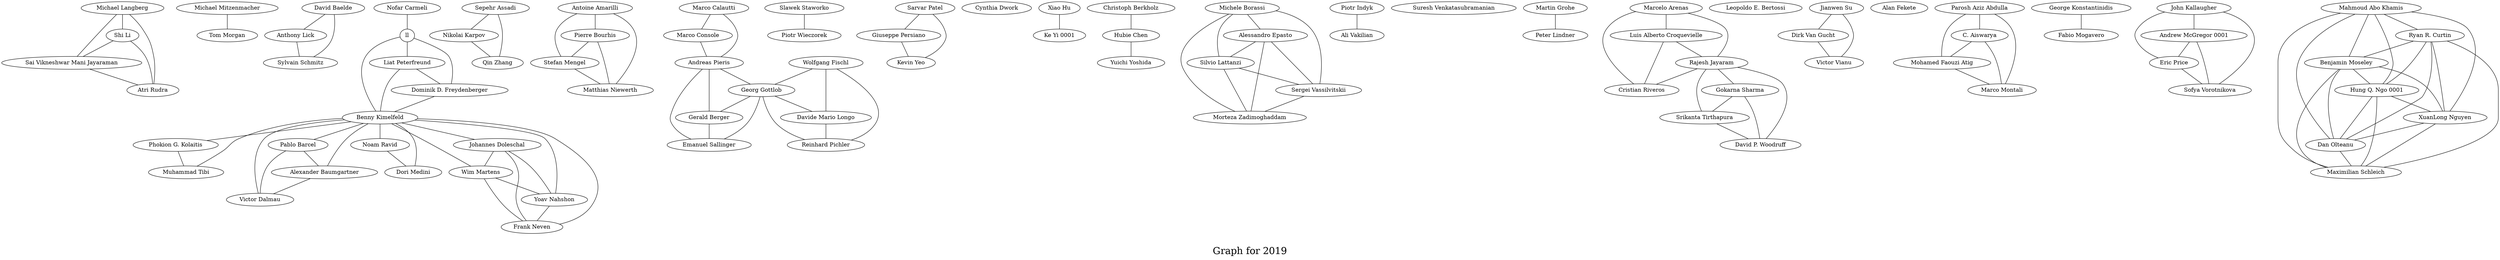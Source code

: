 /*****
Graph for 2019
*****/

graph G {
  graph [splines=true overlap=false]
  node  [shape=ellipse, width=0.3, height=0.3]
  0 [label="Michael Langberg"];
  1 [label="Shi Li"];
  2 [label="Sai Vikneshwar Mani Jayaraman"];
  3 [label="Atri Rudra"];
  4 [label="Michael Mitzenmacher"];
  5 [label="Tom Morgan"];
  6 [label="David Baelde"];
  7 [label="Anthony Lick"];
  8 [label="Sylvain Schmitz"];
  9 [label="Nofar Carmeli"];
  10 [label="ll"];
  11 [label="Sepehr Assadi"];
  12 [label="Nikolai Karpov"];
  13 [label="Qin Zhang"];
  14 [label="Antoine Amarilli"];
  15 [label="Pierre Bourhis"];
  16 [label="Stefan Mengel"];
  17 [label="Matthias Niewerth"];
  18 [label="Marco Calautti"];
  19 [label="Marco Console"];
  20 [label="Andreas Pieris"];
  21 [label="Slawek Staworko"];
  22 [label="Piotr Wieczorek"];
  23 [label="Sarvar Patel"];
  24 [label="Giuseppe Persiano"];
  25 [label="Kevin Yeo"];
  26 [label="Cynthia Dwork"];
  27 [label="Xiao Hu"];
  28 [label="Ke Yi 0001"];
  29 [label="Liat Peterfreund"];
  30 [label="Dominik D. Freydenberger"];
  31 [label="Benny Kimelfeld"];
  32 [label="Christoph Berkholz"];
  33 [label="Hubie Chen"];
  34 [label="Phokion G. Kolaitis"];
  35 [label="Muhammad Tibi"];
  36 [label="Pablo Barcel"];
  37 [label="Alexander Baumgartner"];
  38 [label="Victor Dalmau"];
  39 [label="Michele Borassi"];
  40 [label="Alessandro Epasto"];
  41 [label="Silvio Lattanzi"];
  42 [label="Sergei Vassilvitskii"];
  43 [label="Morteza Zadimoghaddam"];
  44 [label="Wolfgang Fischl"];
  45 [label="Georg Gottlob"];
  46 [label="Davide Mario Longo"];
  47 [label="Reinhard Pichler"];
  48 [label="Noam Ravid"];
  49 [label="Dori Medini"];
  50 [label="Piotr Indyk"];
  51 [label="Ali Vakilian"];
  52 [label="Suresh Venkatasubramanian"];
  53 [label="Martin Grohe"];
  54 [label="Peter Lindner"];
  55 [label="Marcelo Arenas"];
  56 [label="Luis Alberto Croquevielle"];
  57 [label="Rajesh Jayaram"];
  58 [label="Cristian Riveros"];
  59 [label="Gokarna Sharma"];
  60 [label="Srikanta Tirthapura"];
  61 [label="David P. Woodruff"];
  62 [label="Yuichi Yoshida"];
  63 [label="Gerald Berger"];
  64 [label="Emanuel Sallinger"];
  65 [label="Leopoldo E. Bertossi"];
  66 [label="Jianwen Su"];
  67 [label="Dirk Van Gucht"];
  68 [label="Victor Vianu"];
  69 [label="Alan Fekete"];
  70 [label="Parosh Aziz Abdulla"];
  71 [label="C. Aiswarya"];
  72 [label="Mohamed Faouzi Atig"];
  73 [label="Marco Montali"];
  74 [label="George Konstantinidis"];
  75 [label="Fabio Mogavero"];
  76 [label="John Kallaugher"];
  77 [label="Andrew McGregor 0001"];
  78 [label="Eric Price"];
  79 [label="Sofya Vorotnikova"];
  80 [label="Johannes Doleschal"];
  81 [label="Wim Martens"];
  82 [label="Yoav Nahshon"];
  83 [label="Frank Neven"];
  84 [label="Mahmoud Abo Khamis"];
  85 [label="Ryan R. Curtin"];
  86 [label="Benjamin Moseley"];
  87 [label="Hung Q. Ngo 0001"];
  88 [label="XuanLong Nguyen"];
  89 [label="Dan Olteanu"];
  90 [label="Maximilian Schleich"];
  0 -- 1;
  0 -- 2;
  0 -- 3;
  1 -- 2;
  1 -- 3;
  2 -- 3;
  4 -- 5;
  6 -- 7;
  6 -- 8;
  7 -- 8;
  9 -- 10;
  10 -- 29;
  10 -- 30;
  10 -- 31;
  11 -- 12;
  11 -- 13;
  12 -- 13;
  14 -- 15;
  14 -- 16;
  14 -- 17;
  15 -- 16;
  15 -- 17;
  16 -- 17;
  18 -- 19;
  18 -- 20;
  19 -- 20;
  20 -- 45;
  20 -- 63;
  20 -- 64;
  21 -- 22;
  23 -- 24;
  23 -- 25;
  24 -- 25;
  27 -- 28;
  29 -- 30;
  29 -- 31;
  30 -- 31;
  31 -- 34;
  31 -- 35;
  31 -- 36;
  31 -- 37;
  31 -- 38;
  31 -- 48;
  31 -- 49;
  31 -- 80;
  31 -- 81;
  31 -- 82;
  31 -- 83;
  32 -- 33;
  33 -- 62;
  34 -- 35;
  36 -- 37;
  36 -- 38;
  37 -- 38;
  39 -- 40;
  39 -- 41;
  39 -- 42;
  39 -- 43;
  40 -- 41;
  40 -- 42;
  40 -- 43;
  41 -- 42;
  41 -- 43;
  42 -- 43;
  44 -- 45;
  44 -- 46;
  44 -- 47;
  45 -- 46;
  45 -- 47;
  45 -- 63;
  45 -- 64;
  46 -- 47;
  48 -- 49;
  50 -- 51;
  53 -- 54;
  55 -- 56;
  55 -- 57;
  55 -- 58;
  56 -- 57;
  56 -- 58;
  57 -- 58;
  57 -- 59;
  57 -- 60;
  57 -- 61;
  59 -- 60;
  59 -- 61;
  60 -- 61;
  63 -- 64;
  66 -- 67;
  66 -- 68;
  67 -- 68;
  70 -- 71;
  70 -- 72;
  70 -- 73;
  71 -- 72;
  71 -- 73;
  72 -- 73;
  74 -- 75;
  76 -- 77;
  76 -- 78;
  76 -- 79;
  77 -- 78;
  77 -- 79;
  78 -- 79;
  80 -- 81;
  80 -- 82;
  80 -- 83;
  81 -- 82;
  81 -- 83;
  82 -- 83;
  84 -- 85;
  84 -- 86;
  84 -- 87;
  84 -- 88;
  84 -- 89;
  84 -- 90;
  85 -- 86;
  85 -- 87;
  85 -- 88;
  85 -- 89;
  85 -- 90;
  86 -- 87;
  86 -- 88;
  86 -- 89;
  86 -- 90;
  87 -- 88;
  87 -- 89;
  87 -- 90;
  88 -- 89;
  88 -- 90;
  89 -- 90;
  label = "\nGraph for 2019\n";  fontsize=24;
}
